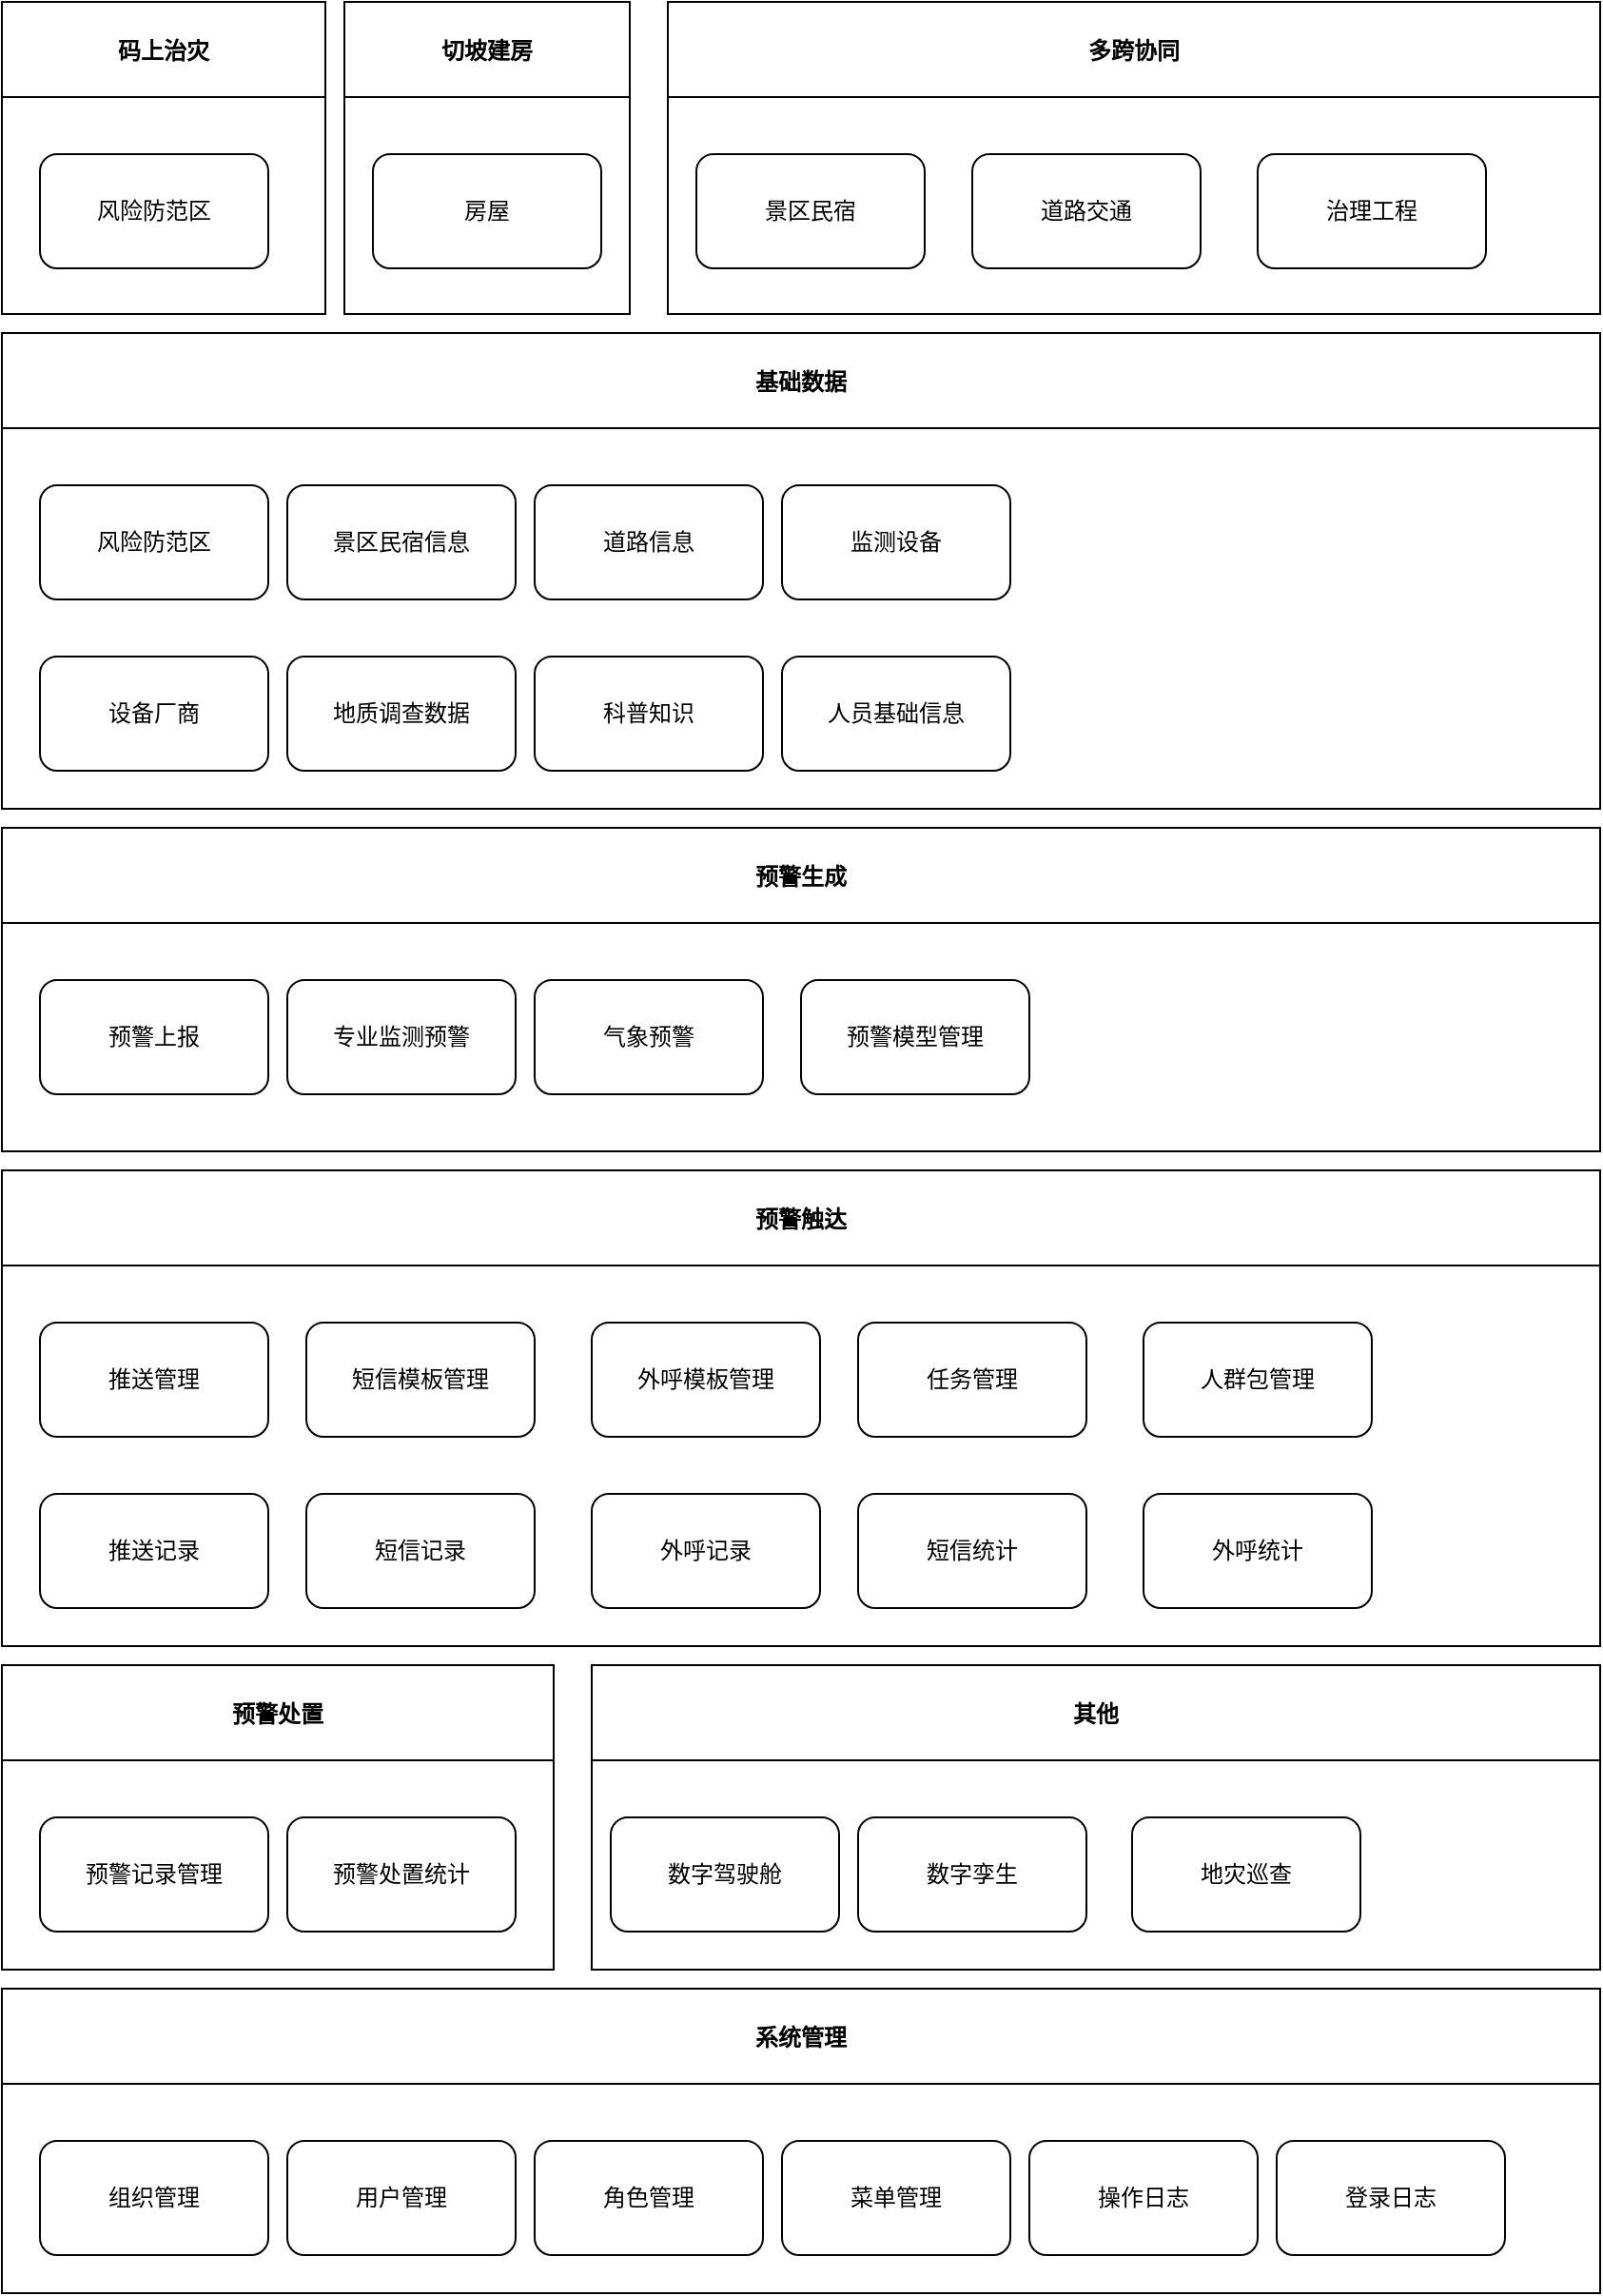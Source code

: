 <mxfile version="20.2.3" type="github">
  <diagram id="kn4RItxIjhbV55qoLQgQ" name="Page-1">
    <mxGraphModel dx="2064" dy="1859" grid="1" gridSize="10" guides="1" tooltips="1" connect="1" arrows="1" fold="1" page="1" pageScale="1" pageWidth="827" pageHeight="1169" math="0" shadow="0">
      <root>
        <mxCell id="0" />
        <mxCell id="1" parent="0" />
        <mxCell id="KBvXtt3DKamvC6KUMFuS-26" value="切坡建房" style="swimlane;fontColor=default;strokeColor=default;fillColor=default;startSize=50;" parent="1" vertex="1">
          <mxGeometry y="-584" width="150" height="164" as="geometry" />
        </mxCell>
        <mxCell id="KBvXtt3DKamvC6KUMFuS-29" value="&lt;span&gt;房屋&lt;/span&gt;" style="whiteSpace=wrap;html=1;rounded=1;labelBackgroundColor=default;fillColor=default;strokeColor=default;fontColor=default;" parent="KBvXtt3DKamvC6KUMFuS-26" vertex="1">
          <mxGeometry x="15" y="80" width="120" height="60" as="geometry" />
        </mxCell>
        <mxCell id="KBvXtt3DKamvC6KUMFuS-31" value="基础数据" style="swimlane;fontColor=default;strokeColor=default;fillColor=default;startSize=50;" parent="1" vertex="1">
          <mxGeometry x="-180" y="-410" width="840" height="250" as="geometry" />
        </mxCell>
        <mxCell id="KBvXtt3DKamvC6KUMFuS-49" value="风险防范区" style="rounded=1;whiteSpace=wrap;html=1;labelBackgroundColor=default;fontColor=default;strokeColor=default;fillColor=default;" parent="KBvXtt3DKamvC6KUMFuS-31" vertex="1">
          <mxGeometry x="20" y="80" width="120" height="60" as="geometry" />
        </mxCell>
        <mxCell id="KBvXtt3DKamvC6KUMFuS-51" value="监测设备" style="rounded=1;whiteSpace=wrap;html=1;labelBackgroundColor=default;fontColor=default;strokeColor=default;fillColor=default;" parent="KBvXtt3DKamvC6KUMFuS-31" vertex="1">
          <mxGeometry x="410" y="80" width="120" height="60" as="geometry" />
        </mxCell>
        <mxCell id="KBvXtt3DKamvC6KUMFuS-52" value="设备厂商" style="rounded=1;whiteSpace=wrap;html=1;labelBackgroundColor=default;fontColor=default;strokeColor=default;fillColor=default;" parent="KBvXtt3DKamvC6KUMFuS-31" vertex="1">
          <mxGeometry x="20" y="170" width="120" height="60" as="geometry" />
        </mxCell>
        <mxCell id="KBvXtt3DKamvC6KUMFuS-54" value="地质调查数据" style="rounded=1;whiteSpace=wrap;html=1;labelBackgroundColor=default;fontColor=default;strokeColor=default;fillColor=default;" parent="KBvXtt3DKamvC6KUMFuS-31" vertex="1">
          <mxGeometry x="150" y="170" width="120" height="60" as="geometry" />
        </mxCell>
        <mxCell id="KBvXtt3DKamvC6KUMFuS-55" value="科普知识" style="rounded=1;whiteSpace=wrap;html=1;labelBackgroundColor=default;fontColor=default;strokeColor=default;fillColor=default;" parent="KBvXtt3DKamvC6KUMFuS-31" vertex="1">
          <mxGeometry x="280" y="170" width="120" height="60" as="geometry" />
        </mxCell>
        <mxCell id="KBvXtt3DKamvC6KUMFuS-114" value="景区民宿信息" style="whiteSpace=wrap;html=1;rounded=1;fillColor=default;strokeColor=default;fontColor=default;labelBackgroundColor=default;" parent="KBvXtt3DKamvC6KUMFuS-31" vertex="1">
          <mxGeometry x="150" y="80" width="120" height="60" as="geometry" />
        </mxCell>
        <mxCell id="KBvXtt3DKamvC6KUMFuS-115" value="道路信息" style="whiteSpace=wrap;html=1;rounded=1;fillColor=default;strokeColor=default;fontColor=default;labelBackgroundColor=default;" parent="KBvXtt3DKamvC6KUMFuS-31" vertex="1">
          <mxGeometry x="280" y="80" width="120" height="60" as="geometry" />
        </mxCell>
        <mxCell id="KBvXtt3DKamvC6KUMFuS-124" value="人员基础信息" style="rounded=1;whiteSpace=wrap;html=1;labelBackgroundColor=default;fontColor=default;strokeColor=default;fillColor=default;" parent="KBvXtt3DKamvC6KUMFuS-31" vertex="1">
          <mxGeometry x="410" y="170" width="120" height="60" as="geometry" />
        </mxCell>
        <mxCell id="KBvXtt3DKamvC6KUMFuS-56" value="预警生成" style="swimlane;fontColor=default;strokeColor=default;fillColor=default;startSize=50;" parent="1" vertex="1">
          <mxGeometry x="-180" y="-150" width="840" height="170" as="geometry" />
        </mxCell>
        <mxCell id="KBvXtt3DKamvC6KUMFuS-57" value="专业监测预警" style="rounded=1;whiteSpace=wrap;html=1;labelBackgroundColor=default;fontColor=default;strokeColor=default;fillColor=default;" parent="KBvXtt3DKamvC6KUMFuS-56" vertex="1">
          <mxGeometry x="150" y="80" width="120" height="60" as="geometry" />
        </mxCell>
        <mxCell id="KBvXtt3DKamvC6KUMFuS-64" value="预警上报" style="rounded=1;whiteSpace=wrap;html=1;labelBackgroundColor=default;fontColor=default;strokeColor=default;fillColor=default;" parent="KBvXtt3DKamvC6KUMFuS-56" vertex="1">
          <mxGeometry x="20" y="80" width="120" height="60" as="geometry" />
        </mxCell>
        <mxCell id="KBvXtt3DKamvC6KUMFuS-68" value="气象预警" style="rounded=1;whiteSpace=wrap;html=1;labelBackgroundColor=default;fontColor=default;strokeColor=default;fillColor=default;" parent="KBvXtt3DKamvC6KUMFuS-56" vertex="1">
          <mxGeometry x="280" y="80" width="120" height="60" as="geometry" />
        </mxCell>
        <mxCell id="KBvXtt3DKamvC6KUMFuS-70" value="预警模型管理" style="rounded=1;whiteSpace=wrap;html=1;labelBackgroundColor=default;fontColor=default;strokeColor=default;fillColor=default;" parent="KBvXtt3DKamvC6KUMFuS-56" vertex="1">
          <mxGeometry x="420" y="80" width="120" height="60" as="geometry" />
        </mxCell>
        <mxCell id="KBvXtt3DKamvC6KUMFuS-65" value="预警处置" style="swimlane;fontColor=default;strokeColor=default;fillColor=default;startSize=50;" parent="1" vertex="1">
          <mxGeometry x="-180" y="290" width="290" height="160" as="geometry" />
        </mxCell>
        <mxCell id="KBvXtt3DKamvC6KUMFuS-72" value="预警处置统计" style="rounded=1;whiteSpace=wrap;html=1;labelBackgroundColor=default;fontColor=default;strokeColor=default;fillColor=default;" parent="KBvXtt3DKamvC6KUMFuS-65" vertex="1">
          <mxGeometry x="150" y="80" width="120" height="60" as="geometry" />
        </mxCell>
        <mxCell id="KBvXtt3DKamvC6KUMFuS-71" value="预警记录管理" style="rounded=1;whiteSpace=wrap;html=1;labelBackgroundColor=default;fontColor=default;strokeColor=default;fillColor=default;" parent="KBvXtt3DKamvC6KUMFuS-65" vertex="1">
          <mxGeometry x="20" y="80" width="120" height="60" as="geometry" />
        </mxCell>
        <mxCell id="KBvXtt3DKamvC6KUMFuS-84" value="其他" style="swimlane;fontColor=default;strokeColor=default;fillColor=default;startSize=50;" parent="1" vertex="1">
          <mxGeometry x="130" y="290" width="530" height="160" as="geometry" />
        </mxCell>
        <mxCell id="KBvXtt3DKamvC6KUMFuS-85" value="数字孪生" style="rounded=1;whiteSpace=wrap;html=1;labelBackgroundColor=default;fontColor=default;strokeColor=default;fillColor=default;" parent="KBvXtt3DKamvC6KUMFuS-84" vertex="1">
          <mxGeometry x="140" y="80" width="120" height="60" as="geometry" />
        </mxCell>
        <mxCell id="KBvXtt3DKamvC6KUMFuS-86" value="数字驾驶舱" style="rounded=1;whiteSpace=wrap;html=1;labelBackgroundColor=default;fontColor=default;strokeColor=default;fillColor=default;" parent="KBvXtt3DKamvC6KUMFuS-84" vertex="1">
          <mxGeometry x="10" y="80" width="120" height="60" as="geometry" />
        </mxCell>
        <mxCell id="9Ti7W31jrC_eEioaEugP-4" value="地灾巡查" style="rounded=1;whiteSpace=wrap;html=1;labelBackgroundColor=default;fontColor=default;strokeColor=default;fillColor=default;" vertex="1" parent="KBvXtt3DKamvC6KUMFuS-84">
          <mxGeometry x="284" y="80" width="120" height="60" as="geometry" />
        </mxCell>
        <mxCell id="KBvXtt3DKamvC6KUMFuS-96" value="系统管理" style="swimlane;fontColor=default;strokeColor=default;fillColor=default;startSize=50;" parent="1" vertex="1">
          <mxGeometry x="-180" y="460" width="840" height="160" as="geometry" />
        </mxCell>
        <mxCell id="KBvXtt3DKamvC6KUMFuS-97" value="用户管理" style="rounded=1;whiteSpace=wrap;html=1;labelBackgroundColor=default;fontColor=default;strokeColor=default;fillColor=default;" parent="KBvXtt3DKamvC6KUMFuS-96" vertex="1">
          <mxGeometry x="150" y="80" width="120" height="60" as="geometry" />
        </mxCell>
        <mxCell id="KBvXtt3DKamvC6KUMFuS-98" value="组织管理" style="rounded=1;whiteSpace=wrap;html=1;labelBackgroundColor=default;fontColor=default;strokeColor=default;fillColor=default;" parent="KBvXtt3DKamvC6KUMFuS-96" vertex="1">
          <mxGeometry x="20" y="80" width="120" height="60" as="geometry" />
        </mxCell>
        <mxCell id="KBvXtt3DKamvC6KUMFuS-99" value="角色管理" style="rounded=1;whiteSpace=wrap;html=1;labelBackgroundColor=default;fontColor=default;strokeColor=default;fillColor=default;" parent="KBvXtt3DKamvC6KUMFuS-96" vertex="1">
          <mxGeometry x="280" y="80" width="120" height="60" as="geometry" />
        </mxCell>
        <mxCell id="KBvXtt3DKamvC6KUMFuS-100" value="菜单管理" style="rounded=1;whiteSpace=wrap;html=1;labelBackgroundColor=default;fontColor=default;strokeColor=default;fillColor=default;" parent="KBvXtt3DKamvC6KUMFuS-96" vertex="1">
          <mxGeometry x="410" y="80" width="120" height="60" as="geometry" />
        </mxCell>
        <mxCell id="KBvXtt3DKamvC6KUMFuS-101" value="操作日志" style="rounded=1;whiteSpace=wrap;html=1;labelBackgroundColor=default;fontColor=default;strokeColor=default;fillColor=default;" parent="KBvXtt3DKamvC6KUMFuS-96" vertex="1">
          <mxGeometry x="540" y="80" width="120" height="60" as="geometry" />
        </mxCell>
        <mxCell id="KBvXtt3DKamvC6KUMFuS-102" value="登录日志" style="rounded=1;whiteSpace=wrap;html=1;labelBackgroundColor=default;fontColor=default;strokeColor=default;fillColor=default;" parent="KBvXtt3DKamvC6KUMFuS-96" vertex="1">
          <mxGeometry x="670" y="80" width="120" height="60" as="geometry" />
        </mxCell>
        <mxCell id="KBvXtt3DKamvC6KUMFuS-103" value="预警触达" style="swimlane;fontColor=default;strokeColor=default;fillColor=default;startSize=50;" parent="1" vertex="1">
          <mxGeometry x="-180" y="30" width="840" height="250" as="geometry" />
        </mxCell>
        <mxCell id="KBvXtt3DKamvC6KUMFuS-104" value="短信模板管理" style="rounded=1;whiteSpace=wrap;html=1;labelBackgroundColor=default;fontColor=default;strokeColor=default;fillColor=default;" parent="KBvXtt3DKamvC6KUMFuS-103" vertex="1">
          <mxGeometry x="160" y="80" width="120" height="60" as="geometry" />
        </mxCell>
        <mxCell id="KBvXtt3DKamvC6KUMFuS-105" value="推送管理" style="rounded=1;whiteSpace=wrap;html=1;labelBackgroundColor=default;fontColor=default;strokeColor=default;fillColor=default;" parent="KBvXtt3DKamvC6KUMFuS-103" vertex="1">
          <mxGeometry x="20" y="80" width="120" height="60" as="geometry" />
        </mxCell>
        <mxCell id="KBvXtt3DKamvC6KUMFuS-106" value="外呼模板管理" style="rounded=1;whiteSpace=wrap;html=1;labelBackgroundColor=default;fontColor=default;strokeColor=default;fillColor=default;" parent="KBvXtt3DKamvC6KUMFuS-103" vertex="1">
          <mxGeometry x="310" y="80" width="120" height="60" as="geometry" />
        </mxCell>
        <mxCell id="KBvXtt3DKamvC6KUMFuS-107" value="任务管理" style="rounded=1;whiteSpace=wrap;html=1;labelBackgroundColor=default;fontColor=default;strokeColor=default;fillColor=default;" parent="KBvXtt3DKamvC6KUMFuS-103" vertex="1">
          <mxGeometry x="450" y="80" width="120" height="60" as="geometry" />
        </mxCell>
        <mxCell id="KBvXtt3DKamvC6KUMFuS-108" value="人群包管理" style="rounded=1;whiteSpace=wrap;html=1;labelBackgroundColor=default;fontColor=default;strokeColor=default;fillColor=default;" parent="KBvXtt3DKamvC6KUMFuS-103" vertex="1">
          <mxGeometry x="600" y="80" width="120" height="60" as="geometry" />
        </mxCell>
        <mxCell id="KBvXtt3DKamvC6KUMFuS-109" value="短信记录" style="rounded=1;whiteSpace=wrap;html=1;labelBackgroundColor=default;fontColor=default;strokeColor=default;fillColor=default;" parent="KBvXtt3DKamvC6KUMFuS-103" vertex="1">
          <mxGeometry x="160" y="170" width="120" height="60" as="geometry" />
        </mxCell>
        <mxCell id="KBvXtt3DKamvC6KUMFuS-110" value="外呼记录" style="rounded=1;whiteSpace=wrap;html=1;labelBackgroundColor=default;fontColor=default;strokeColor=default;fillColor=default;" parent="KBvXtt3DKamvC6KUMFuS-103" vertex="1">
          <mxGeometry x="310" y="170" width="120" height="60" as="geometry" />
        </mxCell>
        <mxCell id="KBvXtt3DKamvC6KUMFuS-111" value="推送记录" style="rounded=1;whiteSpace=wrap;html=1;labelBackgroundColor=default;fontColor=default;strokeColor=default;fillColor=default;" parent="KBvXtt3DKamvC6KUMFuS-103" vertex="1">
          <mxGeometry x="20" y="170" width="120" height="60" as="geometry" />
        </mxCell>
        <mxCell id="KBvXtt3DKamvC6KUMFuS-112" value="短信统计" style="rounded=1;whiteSpace=wrap;html=1;labelBackgroundColor=default;fontColor=default;strokeColor=default;fillColor=default;" parent="KBvXtt3DKamvC6KUMFuS-103" vertex="1">
          <mxGeometry x="450" y="170" width="120" height="60" as="geometry" />
        </mxCell>
        <mxCell id="KBvXtt3DKamvC6KUMFuS-113" value="外呼统计" style="rounded=1;whiteSpace=wrap;html=1;labelBackgroundColor=default;fontColor=default;strokeColor=default;fillColor=default;" parent="KBvXtt3DKamvC6KUMFuS-103" vertex="1">
          <mxGeometry x="600" y="170" width="120" height="60" as="geometry" />
        </mxCell>
        <mxCell id="KBvXtt3DKamvC6KUMFuS-117" value="码上治灾" style="swimlane;fontColor=default;strokeColor=default;fillColor=default;startSize=50;" parent="1" vertex="1">
          <mxGeometry x="-180" y="-584" width="170" height="164" as="geometry" />
        </mxCell>
        <mxCell id="KBvXtt3DKamvC6KUMFuS-120" value="&lt;span&gt;风险防范区&lt;/span&gt;" style="whiteSpace=wrap;html=1;rounded=1;labelBackgroundColor=default;fillColor=default;strokeColor=default;fontColor=default;" parent="KBvXtt3DKamvC6KUMFuS-117" vertex="1">
          <mxGeometry x="20" y="80" width="120" height="60" as="geometry" />
        </mxCell>
        <mxCell id="KBvXtt3DKamvC6KUMFuS-122" value="多跨协同" style="swimlane;fontColor=default;strokeColor=default;fillColor=default;startSize=50;" parent="1" vertex="1">
          <mxGeometry x="170" y="-584" width="490" height="164" as="geometry" />
        </mxCell>
        <mxCell id="KBvXtt3DKamvC6KUMFuS-123" value="景区民宿" style="whiteSpace=wrap;html=1;rounded=1;labelBackgroundColor=default;fillColor=default;strokeColor=default;fontColor=default;" parent="KBvXtt3DKamvC6KUMFuS-122" vertex="1">
          <mxGeometry x="15" y="80" width="120" height="60" as="geometry" />
        </mxCell>
        <mxCell id="9Ti7W31jrC_eEioaEugP-2" value="道路交通" style="whiteSpace=wrap;html=1;rounded=1;labelBackgroundColor=default;fillColor=default;strokeColor=default;fontColor=default;" vertex="1" parent="KBvXtt3DKamvC6KUMFuS-122">
          <mxGeometry x="160" y="80" width="120" height="60" as="geometry" />
        </mxCell>
        <mxCell id="9Ti7W31jrC_eEioaEugP-3" value="治理工程" style="whiteSpace=wrap;html=1;rounded=1;labelBackgroundColor=default;fillColor=default;strokeColor=default;fontColor=default;" vertex="1" parent="KBvXtt3DKamvC6KUMFuS-122">
          <mxGeometry x="310" y="80" width="120" height="60" as="geometry" />
        </mxCell>
      </root>
    </mxGraphModel>
  </diagram>
</mxfile>
